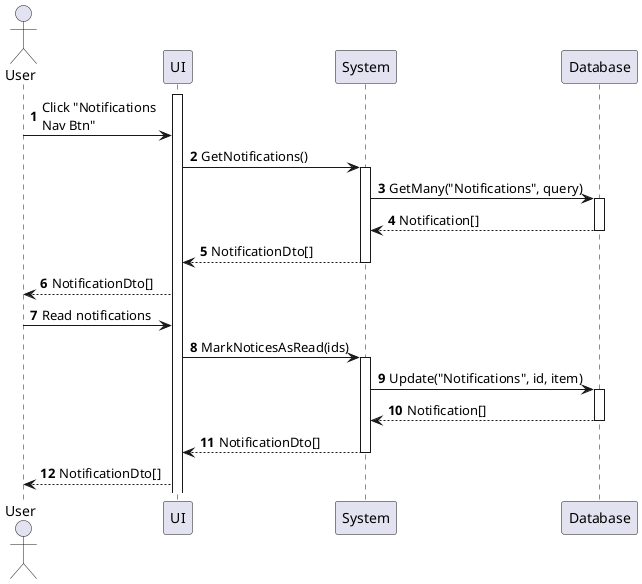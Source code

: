 @startuml my-notification-view
autonumber

actor "User" as a
participant UI as f
participant System as b
participant Database as d

activate f
a -> f : Click "Notifications\nNav Btn"
f -> b : GetNotifications()
activate b
b -> d : GetMany("Notifications", query)
activate d
return Notification[]
return NotificationDto[]
f --> a : NotificationDto[]

a -> f : Read notifications
f -> b : MarkNoticesAsRead(ids)
activate b
b -> d : Update("Notifications", id, item)
activate d
return Notification[]
return NotificationDto[]
f --> a : NotificationDto[]
@enduml